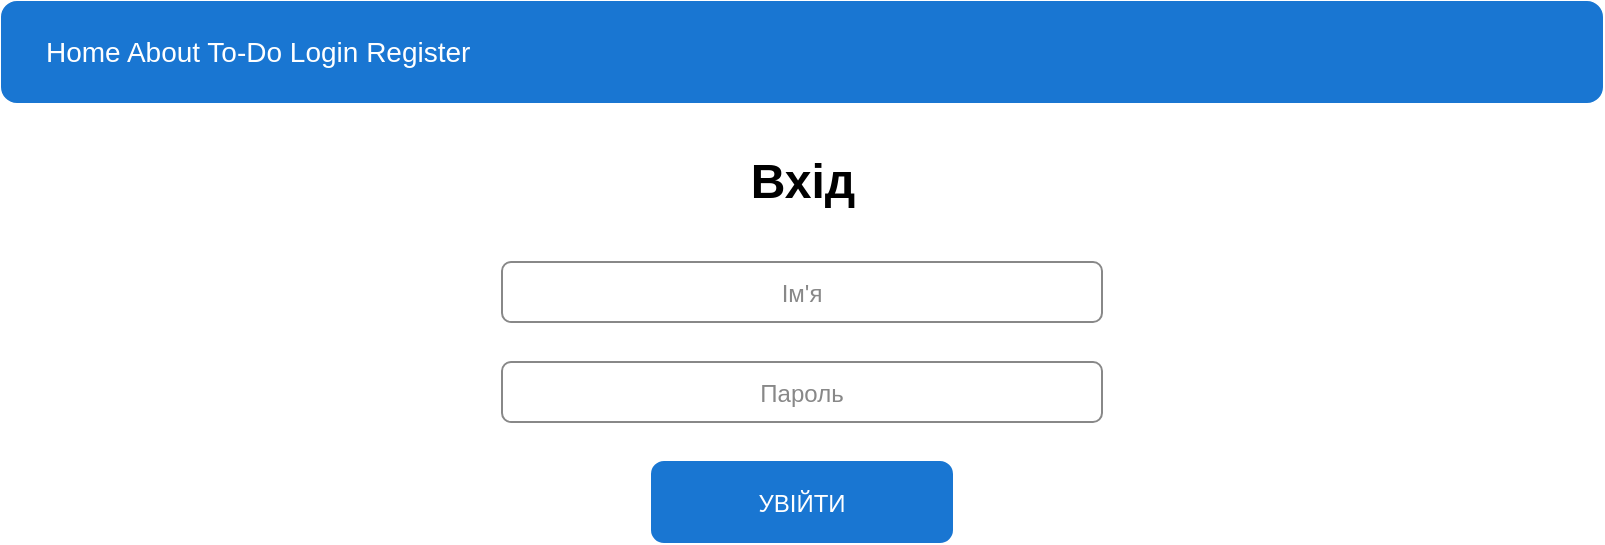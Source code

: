 <mxfile version="27.1.6">
  <diagram id="login" name="LoginPage">
    <mxGraphModel dx="1042" dy="527" grid="1" gridSize="10" guides="1" tooltips="1" connect="1" arrows="1" fold="1" page="1" pageScale="1" pageWidth="827" pageHeight="1169" math="0" shadow="0">
      <root>
        <mxCell id="0" />
        <mxCell id="1" parent="0" />
        <mxCell id="2" value="" style="rounded=1;fillColor=#1976d2;strokeColor=#1976d2;" parent="1" vertex="1">
          <mxGeometry x="14" width="800" height="50" as="geometry" />
        </mxCell>
        <mxCell id="3" value="Home   About   To-Do   Login   Register" style="text;html=1;align=left;verticalAlign=middle;fontSize=14;fontColor=#ffffff;" parent="1" vertex="1">
          <mxGeometry x="34" width="760" height="50" as="geometry" />
        </mxCell>
        <mxCell id="4" value="Вхід" style="text;html=1;align=center;verticalAlign=middle;fontSize=24;fontColor=#000000;fontStyle=1;" parent="1" vertex="1">
          <mxGeometry x="14" y="70" width="800" height="40" as="geometry" />
        </mxCell>
        <mxCell id="5" value="Ім&#39;я" style="rounded=1;fillColor=#ffffff;strokeColor=#888888;fontColor=#888888;" parent="1" vertex="1">
          <mxGeometry x="264" y="130" width="300" height="30" as="geometry" />
        </mxCell>
        <mxCell id="6" value="Пароль" style="rounded=1;fillColor=#ffffff;strokeColor=#888888;fontColor=#888888;" parent="1" vertex="1">
          <mxGeometry x="264" y="180" width="300" height="30" as="geometry" />
        </mxCell>
        <mxCell id="7" value="УВІЙТИ" style="rounded=1;fillColor=#1976d2;strokeColor=#1976d2;fontColor=#ffffff;" parent="1" vertex="1">
          <mxGeometry x="339" y="230" width="150" height="40" as="geometry" />
        </mxCell>
      </root>
    </mxGraphModel>
  </diagram>
</mxfile>

